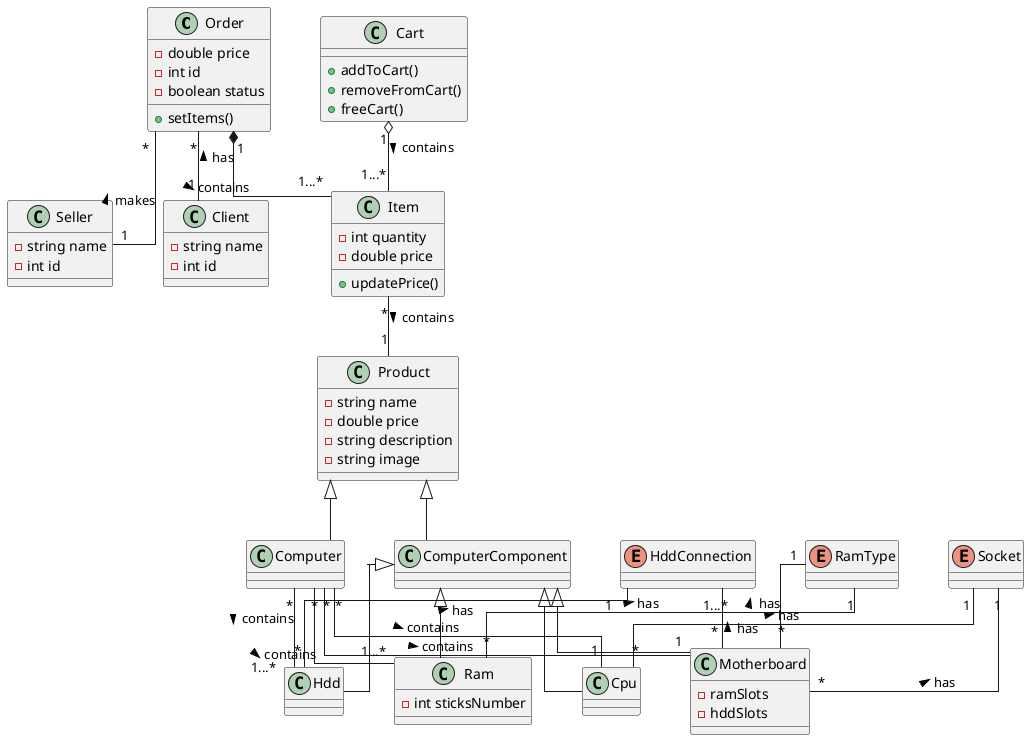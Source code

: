 @startuml total
skinparam linetype ortho
skinparam nodesep 50

class Order {
  - double price
  - int id
  - boolean status
  + setItems()
}

class Seller {
  - string name
  - int id
}

class Client {
  - string name
  - int id
}

class Item {
  - int quantity
  - double price
  + updatePrice()
}

class Product {
  - string name
  - double price
  - string description
  - string image
}

class Cart {
  + addToCart()
  + removeFromCart()
  + freeCart()
}

together {
class ComputerComponent {
}

class Computer {
}
}

together {
class Cpu {
}

class Ram {
  - int sticksNumber
}

class Motherboard {
  - ramSlots
  - hddSlots
}

 class Hdd {
    }

}

together {
    enum Socket {
    }

    enum RamType {
    }

    enum HddConnection {
    }
}






Order "1" *-- "1...*" Item : contains >
Cart "1" o-- "1...*" Item : contains >
Item "*" -- "1" Product : contains >
Product <|-- ComputerComponent
Product <|-- Computer
ComputerComponent <|-- Cpu
ComputerComponent <|-- Ram
ComputerComponent <|-- Motherboard
ComputerComponent <|-- Hdd
Computer "*" -- "1" Cpu : contains >
Computer "*" -- "1...*" Ram : contains >
Computer "*" -- "1" Motherboard : contains >
Computer "*" -- "1...*" Hdd : contains >
Order "*" -- "1" Seller : makes <
Order "*" -- "1" Client : has <
Socket "1" -- "*" Cpu : has <
Socket "1" -- "*" Motherboard : has <
HddConnection "1...*" -- "*" Motherboard : has <
HddConnection "1" -- "*" Hdd : has <
RamType "1" -- "*" Ram : has <
RamType "1" -- "*" Motherboard : has <


@enduml
